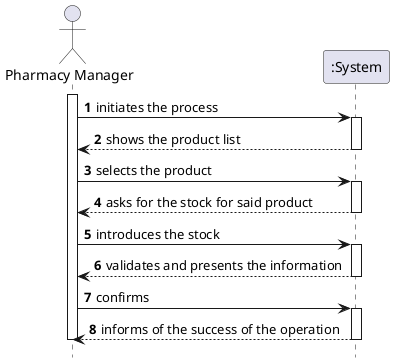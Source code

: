 @startuml
autonumber
hide footbox

actor "Pharmacy Manager" as PM
participant ":System" as SYST

activate PM

PM -> SYST : initiates the process
activate SYST
SYST --> PM : shows the product list
deactivate SYST

PM -> SYST : selects the product
activate SYST
SYST --> PM : asks for the stock for said product
deactivate SYST

PM -> SYST : introduces the stock
activate SYST
SYST --> PM : validates and presents the information
deactivate SYST

PM -> SYST : confirms
activate SYST
SYST --> PM : informs of the success of the operation
deactivate SYST

deactivate PM

@enduml